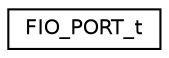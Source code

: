 digraph "Graphical Class Hierarchy"
{
 // LATEX_PDF_SIZE
  edge [fontname="Helvetica",fontsize="10",labelfontname="Helvetica",labelfontsize="10"];
  node [fontname="Helvetica",fontsize="10",shape=record];
  rankdir="LR";
  Node0 [label="FIO_PORT_t",height=0.2,width=0.4,color="black", fillcolor="white", style="filled",URL="$structFIO__PORT__t.html",tooltip="Fast GPIO register definition struct."];
}
